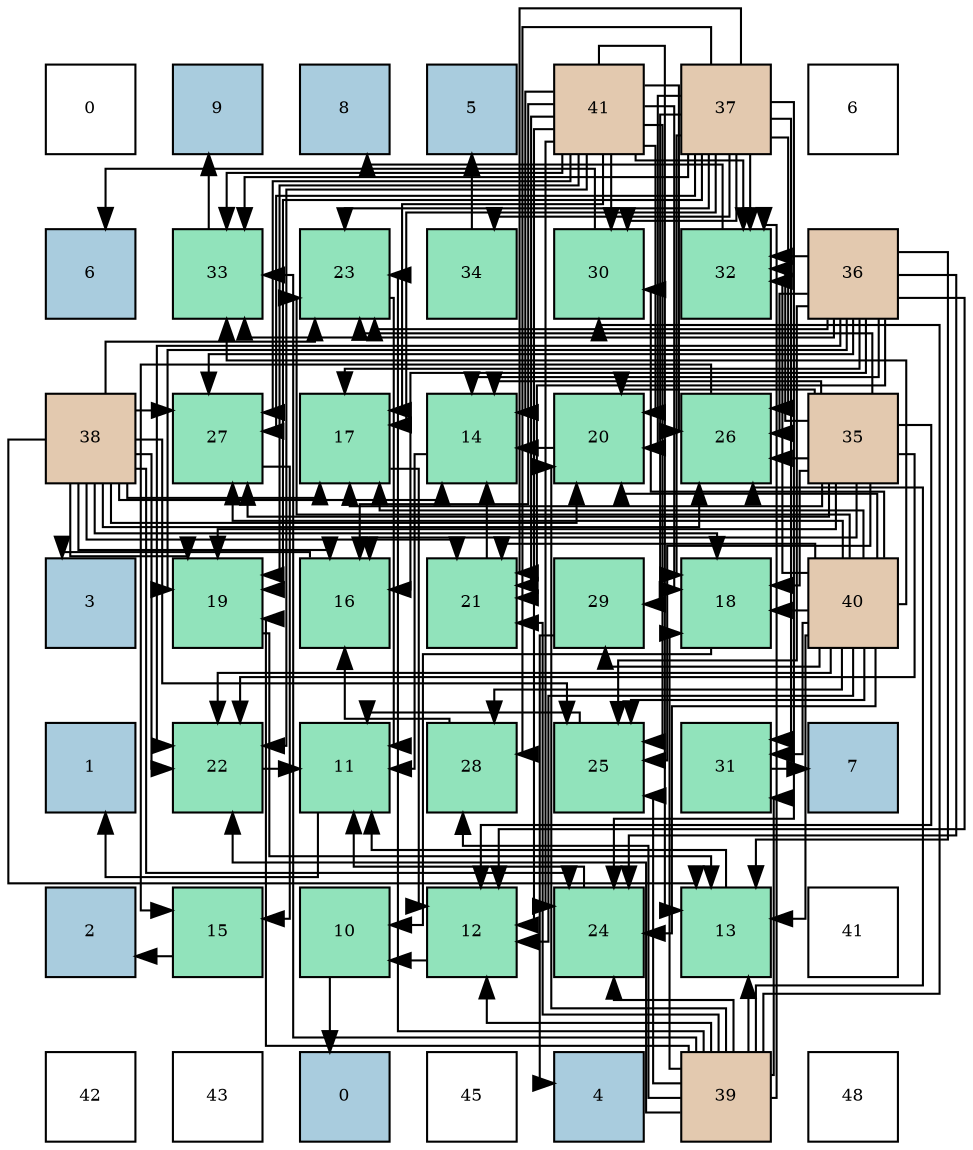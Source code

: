 digraph layout{
 rankdir=TB;
 splines=ortho;
 node [style=filled shape=square fixedsize=true width=0.6];
0[label="0", fontsize=8, fillcolor="#ffffff"];
1[label="9", fontsize=8, fillcolor="#a9ccde"];
2[label="8", fontsize=8, fillcolor="#a9ccde"];
3[label="5", fontsize=8, fillcolor="#a9ccde"];
4[label="41", fontsize=8, fillcolor="#e3c9af"];
5[label="37", fontsize=8, fillcolor="#e3c9af"];
6[label="6", fontsize=8, fillcolor="#ffffff"];
7[label="6", fontsize=8, fillcolor="#a9ccde"];
8[label="33", fontsize=8, fillcolor="#91e3bb"];
9[label="23", fontsize=8, fillcolor="#91e3bb"];
10[label="34", fontsize=8, fillcolor="#91e3bb"];
11[label="30", fontsize=8, fillcolor="#91e3bb"];
12[label="32", fontsize=8, fillcolor="#91e3bb"];
13[label="36", fontsize=8, fillcolor="#e3c9af"];
14[label="38", fontsize=8, fillcolor="#e3c9af"];
15[label="27", fontsize=8, fillcolor="#91e3bb"];
16[label="17", fontsize=8, fillcolor="#91e3bb"];
17[label="14", fontsize=8, fillcolor="#91e3bb"];
18[label="20", fontsize=8, fillcolor="#91e3bb"];
19[label="26", fontsize=8, fillcolor="#91e3bb"];
20[label="35", fontsize=8, fillcolor="#e3c9af"];
21[label="3", fontsize=8, fillcolor="#a9ccde"];
22[label="19", fontsize=8, fillcolor="#91e3bb"];
23[label="16", fontsize=8, fillcolor="#91e3bb"];
24[label="21", fontsize=8, fillcolor="#91e3bb"];
25[label="29", fontsize=8, fillcolor="#91e3bb"];
26[label="18", fontsize=8, fillcolor="#91e3bb"];
27[label="40", fontsize=8, fillcolor="#e3c9af"];
28[label="1", fontsize=8, fillcolor="#a9ccde"];
29[label="22", fontsize=8, fillcolor="#91e3bb"];
30[label="11", fontsize=8, fillcolor="#91e3bb"];
31[label="28", fontsize=8, fillcolor="#91e3bb"];
32[label="25", fontsize=8, fillcolor="#91e3bb"];
33[label="31", fontsize=8, fillcolor="#91e3bb"];
34[label="7", fontsize=8, fillcolor="#a9ccde"];
35[label="2", fontsize=8, fillcolor="#a9ccde"];
36[label="15", fontsize=8, fillcolor="#91e3bb"];
37[label="10", fontsize=8, fillcolor="#91e3bb"];
38[label="12", fontsize=8, fillcolor="#91e3bb"];
39[label="24", fontsize=8, fillcolor="#91e3bb"];
40[label="13", fontsize=8, fillcolor="#91e3bb"];
41[label="41", fontsize=8, fillcolor="#ffffff"];
42[label="42", fontsize=8, fillcolor="#ffffff"];
43[label="43", fontsize=8, fillcolor="#ffffff"];
44[label="0", fontsize=8, fillcolor="#a9ccde"];
45[label="45", fontsize=8, fillcolor="#ffffff"];
46[label="4", fontsize=8, fillcolor="#a9ccde"];
47[label="39", fontsize=8, fillcolor="#e3c9af"];
48[label="48", fontsize=8, fillcolor="#ffffff"];
edge [constraint=false, style=vis];37 -> 44;
30 -> 28;
38 -> 37;
40 -> 30;
17 -> 30;
36 -> 35;
23 -> 21;
16 -> 38;
26 -> 37;
22 -> 40;
18 -> 17;
24 -> 17;
29 -> 30;
9 -> 30;
39 -> 30;
32 -> 30;
19 -> 36;
15 -> 36;
31 -> 23;
25 -> 46;
11 -> 7;
33 -> 34;
12 -> 2;
8 -> 1;
10 -> 3;
20 -> 38;
20 -> 17;
20 -> 23;
20 -> 16;
20 -> 26;
20 -> 22;
20 -> 18;
20 -> 29;
20 -> 9;
20 -> 32;
20 -> 19;
20 -> 15;
20 -> 12;
13 -> 38;
13 -> 40;
13 -> 17;
13 -> 23;
13 -> 16;
13 -> 22;
13 -> 24;
13 -> 29;
13 -> 9;
13 -> 39;
13 -> 32;
13 -> 19;
13 -> 15;
13 -> 12;
13 -> 8;
5 -> 16;
5 -> 26;
5 -> 22;
5 -> 18;
5 -> 24;
5 -> 9;
5 -> 39;
5 -> 19;
5 -> 15;
5 -> 31;
5 -> 25;
5 -> 11;
5 -> 33;
5 -> 12;
5 -> 8;
5 -> 10;
14 -> 40;
14 -> 17;
14 -> 23;
14 -> 16;
14 -> 26;
14 -> 22;
14 -> 18;
14 -> 24;
14 -> 29;
14 -> 9;
14 -> 39;
14 -> 32;
14 -> 19;
14 -> 15;
47 -> 38;
47 -> 40;
47 -> 26;
47 -> 22;
47 -> 18;
47 -> 24;
47 -> 29;
47 -> 9;
47 -> 39;
47 -> 32;
47 -> 19;
47 -> 31;
47 -> 11;
47 -> 33;
47 -> 12;
47 -> 8;
27 -> 38;
27 -> 40;
27 -> 16;
27 -> 26;
27 -> 18;
27 -> 24;
27 -> 29;
27 -> 9;
27 -> 39;
27 -> 32;
27 -> 15;
27 -> 31;
27 -> 25;
27 -> 11;
27 -> 33;
27 -> 12;
27 -> 8;
4 -> 38;
4 -> 40;
4 -> 17;
4 -> 23;
4 -> 16;
4 -> 26;
4 -> 22;
4 -> 18;
4 -> 24;
4 -> 29;
4 -> 39;
4 -> 32;
4 -> 19;
4 -> 15;
4 -> 11;
4 -> 12;
4 -> 8;
edge [constraint=true, style=invis];
0 -> 7 -> 14 -> 21 -> 28 -> 35 -> 42;
1 -> 8 -> 15 -> 22 -> 29 -> 36 -> 43;
2 -> 9 -> 16 -> 23 -> 30 -> 37 -> 44;
3 -> 10 -> 17 -> 24 -> 31 -> 38 -> 45;
4 -> 11 -> 18 -> 25 -> 32 -> 39 -> 46;
5 -> 12 -> 19 -> 26 -> 33 -> 40 -> 47;
6 -> 13 -> 20 -> 27 -> 34 -> 41 -> 48;
rank = same {0 -> 1 -> 2 -> 3 -> 4 -> 5 -> 6};
rank = same {7 -> 8 -> 9 -> 10 -> 11 -> 12 -> 13};
rank = same {14 -> 15 -> 16 -> 17 -> 18 -> 19 -> 20};
rank = same {21 -> 22 -> 23 -> 24 -> 25 -> 26 -> 27};
rank = same {28 -> 29 -> 30 -> 31 -> 32 -> 33 -> 34};
rank = same {35 -> 36 -> 37 -> 38 -> 39 -> 40 -> 41};
rank = same {42 -> 43 -> 44 -> 45 -> 46 -> 47 -> 48};
}